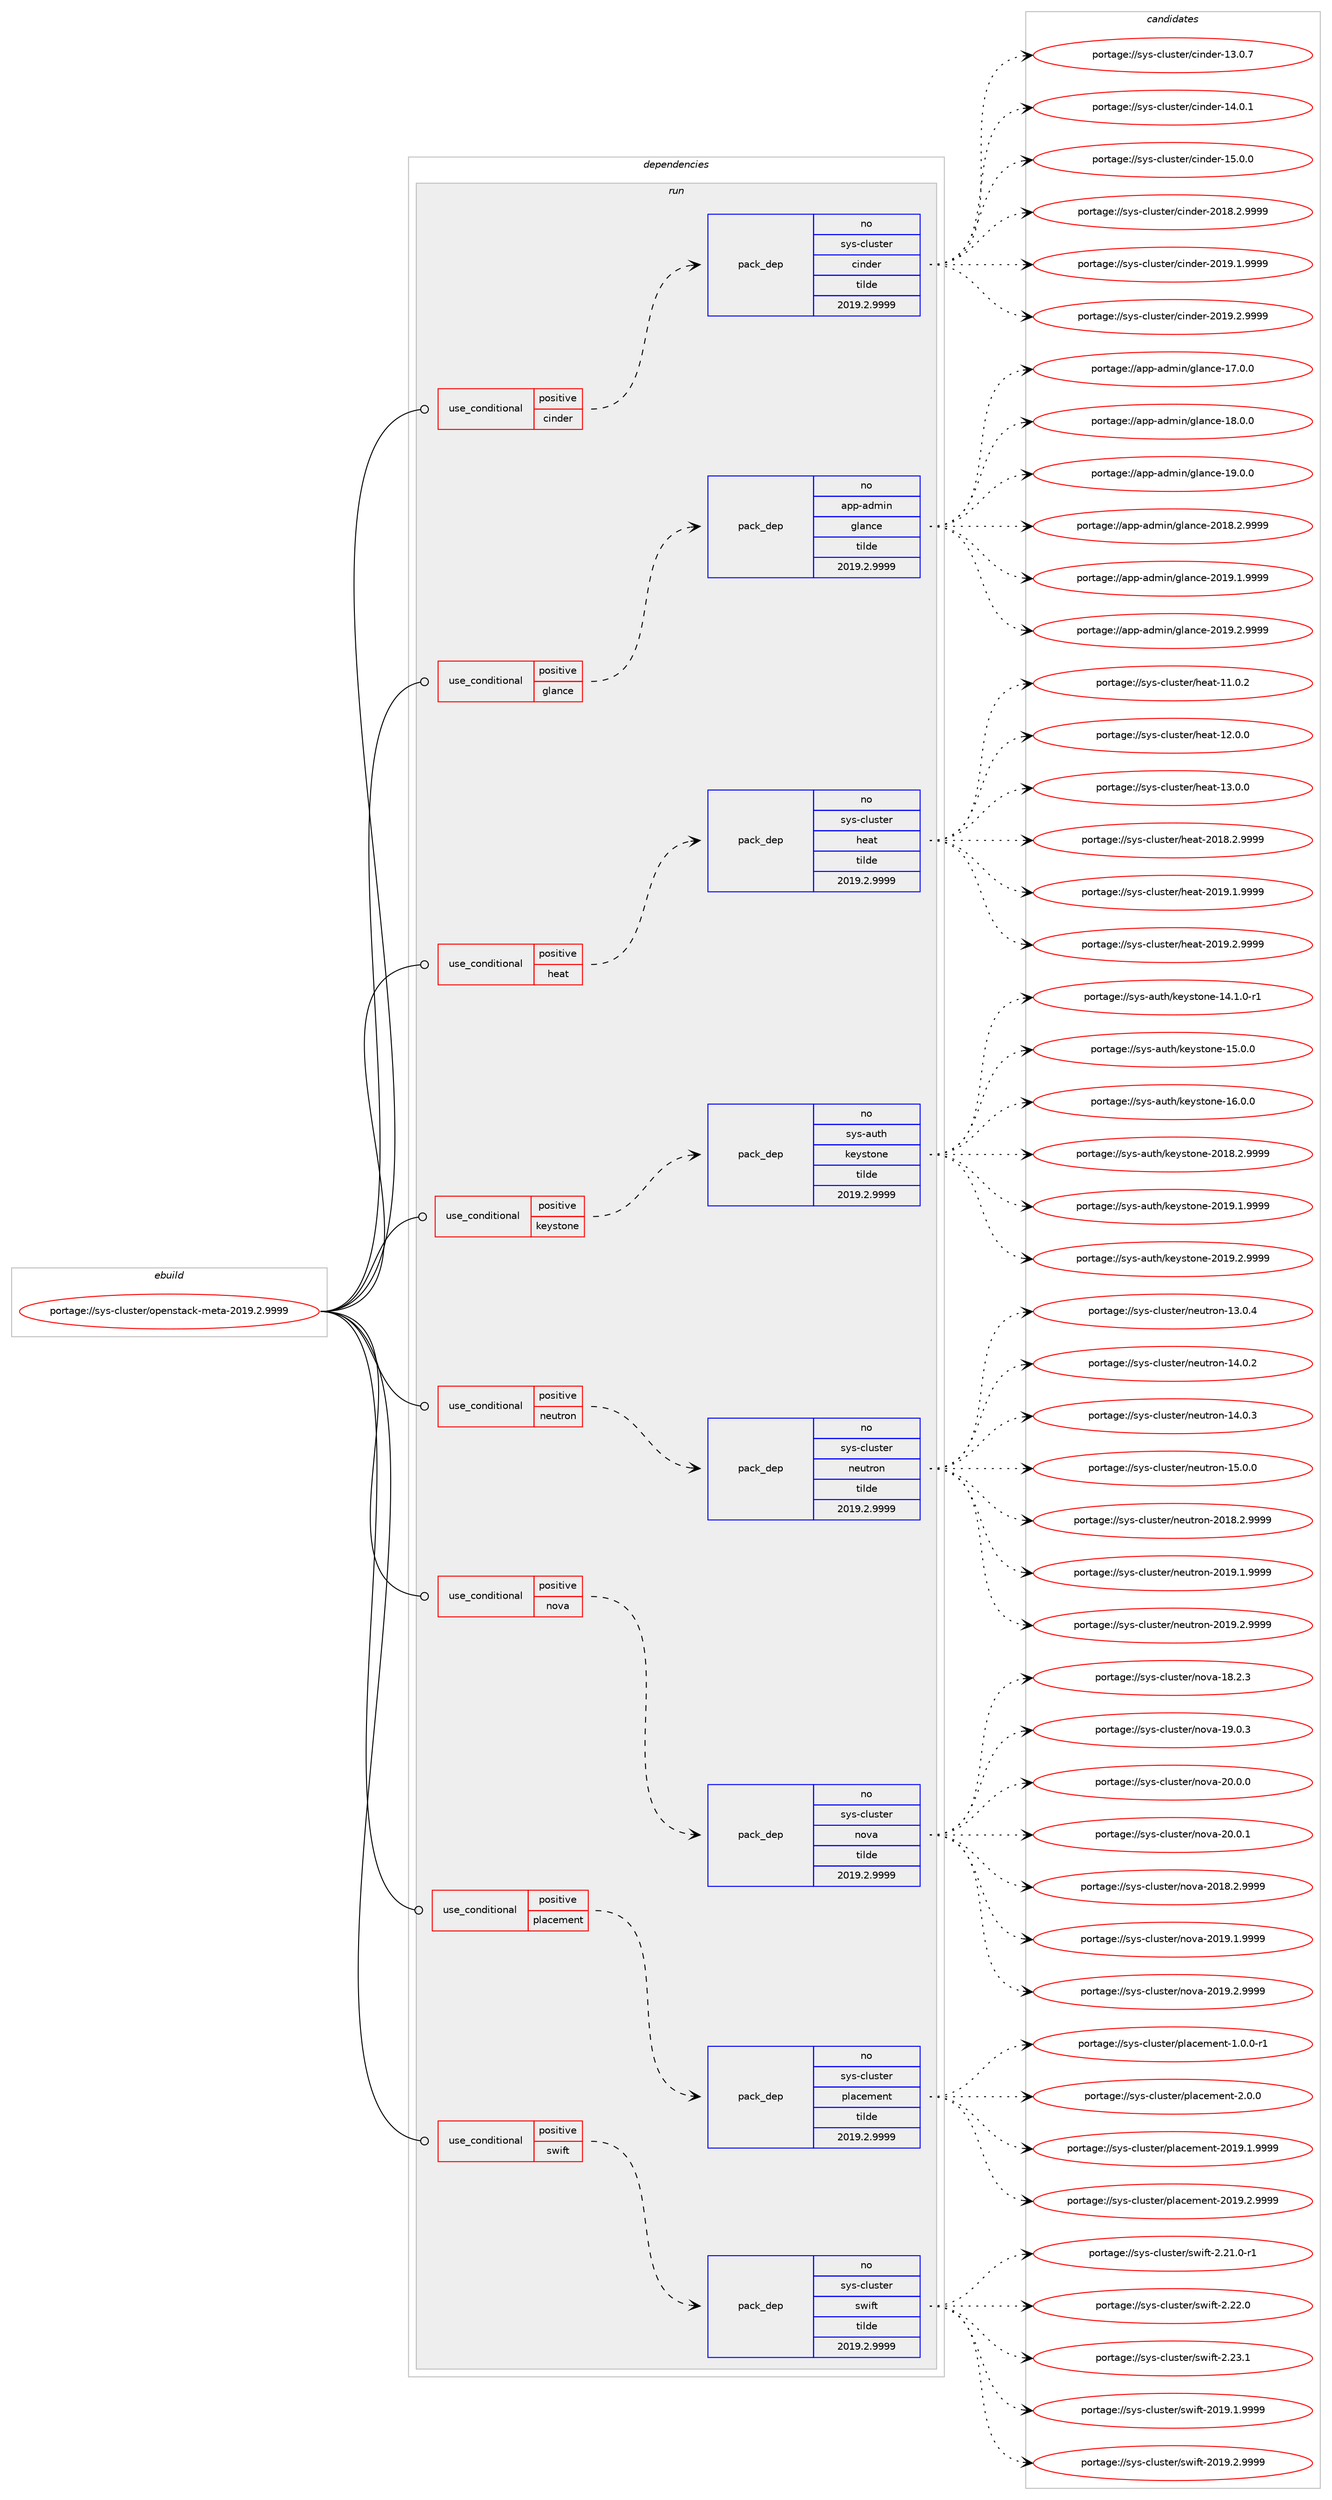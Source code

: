 digraph prolog {

# *************
# Graph options
# *************

newrank=true;
concentrate=true;
compound=true;
graph [rankdir=LR,fontname=Helvetica,fontsize=10,ranksep=1.5];#, ranksep=2.5, nodesep=0.2];
edge  [arrowhead=vee];
node  [fontname=Helvetica,fontsize=10];

# **********
# The ebuild
# **********

subgraph cluster_leftcol {
color=gray;
rank=same;
label=<<i>ebuild</i>>;
id [label="portage://sys-cluster/openstack-meta-2019.2.9999", color=red, width=4, href="../sys-cluster/openstack-meta-2019.2.9999.svg"];
}

# ****************
# The dependencies
# ****************

subgraph cluster_midcol {
color=gray;
label=<<i>dependencies</i>>;
subgraph cluster_compile {
fillcolor="#eeeeee";
style=filled;
label=<<i>compile</i>>;
}
subgraph cluster_compileandrun {
fillcolor="#eeeeee";
style=filled;
label=<<i>compile and run</i>>;
}
subgraph cluster_run {
fillcolor="#eeeeee";
style=filled;
label=<<i>run</i>>;
subgraph cond101885 {
dependency420529 [label=<<TABLE BORDER="0" CELLBORDER="1" CELLSPACING="0" CELLPADDING="4"><TR><TD ROWSPAN="3" CELLPADDING="10">use_conditional</TD></TR><TR><TD>positive</TD></TR><TR><TD>cinder</TD></TR></TABLE>>, shape=none, color=red];
subgraph pack311629 {
dependency420530 [label=<<TABLE BORDER="0" CELLBORDER="1" CELLSPACING="0" CELLPADDING="4" WIDTH="220"><TR><TD ROWSPAN="6" CELLPADDING="30">pack_dep</TD></TR><TR><TD WIDTH="110">no</TD></TR><TR><TD>sys-cluster</TD></TR><TR><TD>cinder</TD></TR><TR><TD>tilde</TD></TR><TR><TD>2019.2.9999</TD></TR></TABLE>>, shape=none, color=blue];
}
dependency420529:e -> dependency420530:w [weight=20,style="dashed",arrowhead="vee"];
}
id:e -> dependency420529:w [weight=20,style="solid",arrowhead="odot"];
subgraph cond101886 {
dependency420531 [label=<<TABLE BORDER="0" CELLBORDER="1" CELLSPACING="0" CELLPADDING="4"><TR><TD ROWSPAN="3" CELLPADDING="10">use_conditional</TD></TR><TR><TD>positive</TD></TR><TR><TD>glance</TD></TR></TABLE>>, shape=none, color=red];
subgraph pack311630 {
dependency420532 [label=<<TABLE BORDER="0" CELLBORDER="1" CELLSPACING="0" CELLPADDING="4" WIDTH="220"><TR><TD ROWSPAN="6" CELLPADDING="30">pack_dep</TD></TR><TR><TD WIDTH="110">no</TD></TR><TR><TD>app-admin</TD></TR><TR><TD>glance</TD></TR><TR><TD>tilde</TD></TR><TR><TD>2019.2.9999</TD></TR></TABLE>>, shape=none, color=blue];
}
dependency420531:e -> dependency420532:w [weight=20,style="dashed",arrowhead="vee"];
}
id:e -> dependency420531:w [weight=20,style="solid",arrowhead="odot"];
subgraph cond101887 {
dependency420533 [label=<<TABLE BORDER="0" CELLBORDER="1" CELLSPACING="0" CELLPADDING="4"><TR><TD ROWSPAN="3" CELLPADDING="10">use_conditional</TD></TR><TR><TD>positive</TD></TR><TR><TD>heat</TD></TR></TABLE>>, shape=none, color=red];
subgraph pack311631 {
dependency420534 [label=<<TABLE BORDER="0" CELLBORDER="1" CELLSPACING="0" CELLPADDING="4" WIDTH="220"><TR><TD ROWSPAN="6" CELLPADDING="30">pack_dep</TD></TR><TR><TD WIDTH="110">no</TD></TR><TR><TD>sys-cluster</TD></TR><TR><TD>heat</TD></TR><TR><TD>tilde</TD></TR><TR><TD>2019.2.9999</TD></TR></TABLE>>, shape=none, color=blue];
}
dependency420533:e -> dependency420534:w [weight=20,style="dashed",arrowhead="vee"];
}
id:e -> dependency420533:w [weight=20,style="solid",arrowhead="odot"];
subgraph cond101888 {
dependency420535 [label=<<TABLE BORDER="0" CELLBORDER="1" CELLSPACING="0" CELLPADDING="4"><TR><TD ROWSPAN="3" CELLPADDING="10">use_conditional</TD></TR><TR><TD>positive</TD></TR><TR><TD>keystone</TD></TR></TABLE>>, shape=none, color=red];
subgraph pack311632 {
dependency420536 [label=<<TABLE BORDER="0" CELLBORDER="1" CELLSPACING="0" CELLPADDING="4" WIDTH="220"><TR><TD ROWSPAN="6" CELLPADDING="30">pack_dep</TD></TR><TR><TD WIDTH="110">no</TD></TR><TR><TD>sys-auth</TD></TR><TR><TD>keystone</TD></TR><TR><TD>tilde</TD></TR><TR><TD>2019.2.9999</TD></TR></TABLE>>, shape=none, color=blue];
}
dependency420535:e -> dependency420536:w [weight=20,style="dashed",arrowhead="vee"];
}
id:e -> dependency420535:w [weight=20,style="solid",arrowhead="odot"];
subgraph cond101889 {
dependency420537 [label=<<TABLE BORDER="0" CELLBORDER="1" CELLSPACING="0" CELLPADDING="4"><TR><TD ROWSPAN="3" CELLPADDING="10">use_conditional</TD></TR><TR><TD>positive</TD></TR><TR><TD>neutron</TD></TR></TABLE>>, shape=none, color=red];
subgraph pack311633 {
dependency420538 [label=<<TABLE BORDER="0" CELLBORDER="1" CELLSPACING="0" CELLPADDING="4" WIDTH="220"><TR><TD ROWSPAN="6" CELLPADDING="30">pack_dep</TD></TR><TR><TD WIDTH="110">no</TD></TR><TR><TD>sys-cluster</TD></TR><TR><TD>neutron</TD></TR><TR><TD>tilde</TD></TR><TR><TD>2019.2.9999</TD></TR></TABLE>>, shape=none, color=blue];
}
dependency420537:e -> dependency420538:w [weight=20,style="dashed",arrowhead="vee"];
}
id:e -> dependency420537:w [weight=20,style="solid",arrowhead="odot"];
subgraph cond101890 {
dependency420539 [label=<<TABLE BORDER="0" CELLBORDER="1" CELLSPACING="0" CELLPADDING="4"><TR><TD ROWSPAN="3" CELLPADDING="10">use_conditional</TD></TR><TR><TD>positive</TD></TR><TR><TD>nova</TD></TR></TABLE>>, shape=none, color=red];
subgraph pack311634 {
dependency420540 [label=<<TABLE BORDER="0" CELLBORDER="1" CELLSPACING="0" CELLPADDING="4" WIDTH="220"><TR><TD ROWSPAN="6" CELLPADDING="30">pack_dep</TD></TR><TR><TD WIDTH="110">no</TD></TR><TR><TD>sys-cluster</TD></TR><TR><TD>nova</TD></TR><TR><TD>tilde</TD></TR><TR><TD>2019.2.9999</TD></TR></TABLE>>, shape=none, color=blue];
}
dependency420539:e -> dependency420540:w [weight=20,style="dashed",arrowhead="vee"];
}
id:e -> dependency420539:w [weight=20,style="solid",arrowhead="odot"];
subgraph cond101891 {
dependency420541 [label=<<TABLE BORDER="0" CELLBORDER="1" CELLSPACING="0" CELLPADDING="4"><TR><TD ROWSPAN="3" CELLPADDING="10">use_conditional</TD></TR><TR><TD>positive</TD></TR><TR><TD>placement</TD></TR></TABLE>>, shape=none, color=red];
subgraph pack311635 {
dependency420542 [label=<<TABLE BORDER="0" CELLBORDER="1" CELLSPACING="0" CELLPADDING="4" WIDTH="220"><TR><TD ROWSPAN="6" CELLPADDING="30">pack_dep</TD></TR><TR><TD WIDTH="110">no</TD></TR><TR><TD>sys-cluster</TD></TR><TR><TD>placement</TD></TR><TR><TD>tilde</TD></TR><TR><TD>2019.2.9999</TD></TR></TABLE>>, shape=none, color=blue];
}
dependency420541:e -> dependency420542:w [weight=20,style="dashed",arrowhead="vee"];
}
id:e -> dependency420541:w [weight=20,style="solid",arrowhead="odot"];
subgraph cond101892 {
dependency420543 [label=<<TABLE BORDER="0" CELLBORDER="1" CELLSPACING="0" CELLPADDING="4"><TR><TD ROWSPAN="3" CELLPADDING="10">use_conditional</TD></TR><TR><TD>positive</TD></TR><TR><TD>swift</TD></TR></TABLE>>, shape=none, color=red];
subgraph pack311636 {
dependency420544 [label=<<TABLE BORDER="0" CELLBORDER="1" CELLSPACING="0" CELLPADDING="4" WIDTH="220"><TR><TD ROWSPAN="6" CELLPADDING="30">pack_dep</TD></TR><TR><TD WIDTH="110">no</TD></TR><TR><TD>sys-cluster</TD></TR><TR><TD>swift</TD></TR><TR><TD>tilde</TD></TR><TR><TD>2019.2.9999</TD></TR></TABLE>>, shape=none, color=blue];
}
dependency420543:e -> dependency420544:w [weight=20,style="dashed",arrowhead="vee"];
}
id:e -> dependency420543:w [weight=20,style="solid",arrowhead="odot"];
}
}

# **************
# The candidates
# **************

subgraph cluster_choices {
rank=same;
color=gray;
label=<<i>candidates</i>>;

subgraph choice311629 {
color=black;
nodesep=1;
choiceportage1151211154599108117115116101114479910511010010111445495146484655 [label="portage://sys-cluster/cinder-13.0.7", color=red, width=4,href="../sys-cluster/cinder-13.0.7.svg"];
choiceportage1151211154599108117115116101114479910511010010111445495246484649 [label="portage://sys-cluster/cinder-14.0.1", color=red, width=4,href="../sys-cluster/cinder-14.0.1.svg"];
choiceportage1151211154599108117115116101114479910511010010111445495346484648 [label="portage://sys-cluster/cinder-15.0.0", color=red, width=4,href="../sys-cluster/cinder-15.0.0.svg"];
choiceportage11512111545991081171151161011144799105110100101114455048495646504657575757 [label="portage://sys-cluster/cinder-2018.2.9999", color=red, width=4,href="../sys-cluster/cinder-2018.2.9999.svg"];
choiceportage11512111545991081171151161011144799105110100101114455048495746494657575757 [label="portage://sys-cluster/cinder-2019.1.9999", color=red, width=4,href="../sys-cluster/cinder-2019.1.9999.svg"];
choiceportage11512111545991081171151161011144799105110100101114455048495746504657575757 [label="portage://sys-cluster/cinder-2019.2.9999", color=red, width=4,href="../sys-cluster/cinder-2019.2.9999.svg"];
dependency420530:e -> choiceportage1151211154599108117115116101114479910511010010111445495146484655:w [style=dotted,weight="100"];
dependency420530:e -> choiceportage1151211154599108117115116101114479910511010010111445495246484649:w [style=dotted,weight="100"];
dependency420530:e -> choiceportage1151211154599108117115116101114479910511010010111445495346484648:w [style=dotted,weight="100"];
dependency420530:e -> choiceportage11512111545991081171151161011144799105110100101114455048495646504657575757:w [style=dotted,weight="100"];
dependency420530:e -> choiceportage11512111545991081171151161011144799105110100101114455048495746494657575757:w [style=dotted,weight="100"];
dependency420530:e -> choiceportage11512111545991081171151161011144799105110100101114455048495746504657575757:w [style=dotted,weight="100"];
}
subgraph choice311630 {
color=black;
nodesep=1;
choiceportage97112112459710010910511047103108971109910145495546484648 [label="portage://app-admin/glance-17.0.0", color=red, width=4,href="../app-admin/glance-17.0.0.svg"];
choiceportage97112112459710010910511047103108971109910145495646484648 [label="portage://app-admin/glance-18.0.0", color=red, width=4,href="../app-admin/glance-18.0.0.svg"];
choiceportage97112112459710010910511047103108971109910145495746484648 [label="portage://app-admin/glance-19.0.0", color=red, width=4,href="../app-admin/glance-19.0.0.svg"];
choiceportage971121124597100109105110471031089711099101455048495646504657575757 [label="portage://app-admin/glance-2018.2.9999", color=red, width=4,href="../app-admin/glance-2018.2.9999.svg"];
choiceportage971121124597100109105110471031089711099101455048495746494657575757 [label="portage://app-admin/glance-2019.1.9999", color=red, width=4,href="../app-admin/glance-2019.1.9999.svg"];
choiceportage971121124597100109105110471031089711099101455048495746504657575757 [label="portage://app-admin/glance-2019.2.9999", color=red, width=4,href="../app-admin/glance-2019.2.9999.svg"];
dependency420532:e -> choiceportage97112112459710010910511047103108971109910145495546484648:w [style=dotted,weight="100"];
dependency420532:e -> choiceportage97112112459710010910511047103108971109910145495646484648:w [style=dotted,weight="100"];
dependency420532:e -> choiceportage97112112459710010910511047103108971109910145495746484648:w [style=dotted,weight="100"];
dependency420532:e -> choiceportage971121124597100109105110471031089711099101455048495646504657575757:w [style=dotted,weight="100"];
dependency420532:e -> choiceportage971121124597100109105110471031089711099101455048495746494657575757:w [style=dotted,weight="100"];
dependency420532:e -> choiceportage971121124597100109105110471031089711099101455048495746504657575757:w [style=dotted,weight="100"];
}
subgraph choice311631 {
color=black;
nodesep=1;
choiceportage1151211154599108117115116101114471041019711645494946484650 [label="portage://sys-cluster/heat-11.0.2", color=red, width=4,href="../sys-cluster/heat-11.0.2.svg"];
choiceportage1151211154599108117115116101114471041019711645495046484648 [label="portage://sys-cluster/heat-12.0.0", color=red, width=4,href="../sys-cluster/heat-12.0.0.svg"];
choiceportage1151211154599108117115116101114471041019711645495146484648 [label="portage://sys-cluster/heat-13.0.0", color=red, width=4,href="../sys-cluster/heat-13.0.0.svg"];
choiceportage11512111545991081171151161011144710410197116455048495646504657575757 [label="portage://sys-cluster/heat-2018.2.9999", color=red, width=4,href="../sys-cluster/heat-2018.2.9999.svg"];
choiceportage11512111545991081171151161011144710410197116455048495746494657575757 [label="portage://sys-cluster/heat-2019.1.9999", color=red, width=4,href="../sys-cluster/heat-2019.1.9999.svg"];
choiceportage11512111545991081171151161011144710410197116455048495746504657575757 [label="portage://sys-cluster/heat-2019.2.9999", color=red, width=4,href="../sys-cluster/heat-2019.2.9999.svg"];
dependency420534:e -> choiceportage1151211154599108117115116101114471041019711645494946484650:w [style=dotted,weight="100"];
dependency420534:e -> choiceportage1151211154599108117115116101114471041019711645495046484648:w [style=dotted,weight="100"];
dependency420534:e -> choiceportage1151211154599108117115116101114471041019711645495146484648:w [style=dotted,weight="100"];
dependency420534:e -> choiceportage11512111545991081171151161011144710410197116455048495646504657575757:w [style=dotted,weight="100"];
dependency420534:e -> choiceportage11512111545991081171151161011144710410197116455048495746494657575757:w [style=dotted,weight="100"];
dependency420534:e -> choiceportage11512111545991081171151161011144710410197116455048495746504657575757:w [style=dotted,weight="100"];
}
subgraph choice311632 {
color=black;
nodesep=1;
choiceportage115121115459711711610447107101121115116111110101454952464946484511449 [label="portage://sys-auth/keystone-14.1.0-r1", color=red, width=4,href="../sys-auth/keystone-14.1.0-r1.svg"];
choiceportage11512111545971171161044710710112111511611111010145495346484648 [label="portage://sys-auth/keystone-15.0.0", color=red, width=4,href="../sys-auth/keystone-15.0.0.svg"];
choiceportage11512111545971171161044710710112111511611111010145495446484648 [label="portage://sys-auth/keystone-16.0.0", color=red, width=4,href="../sys-auth/keystone-16.0.0.svg"];
choiceportage115121115459711711610447107101121115116111110101455048495646504657575757 [label="portage://sys-auth/keystone-2018.2.9999", color=red, width=4,href="../sys-auth/keystone-2018.2.9999.svg"];
choiceportage115121115459711711610447107101121115116111110101455048495746494657575757 [label="portage://sys-auth/keystone-2019.1.9999", color=red, width=4,href="../sys-auth/keystone-2019.1.9999.svg"];
choiceportage115121115459711711610447107101121115116111110101455048495746504657575757 [label="portage://sys-auth/keystone-2019.2.9999", color=red, width=4,href="../sys-auth/keystone-2019.2.9999.svg"];
dependency420536:e -> choiceportage115121115459711711610447107101121115116111110101454952464946484511449:w [style=dotted,weight="100"];
dependency420536:e -> choiceportage11512111545971171161044710710112111511611111010145495346484648:w [style=dotted,weight="100"];
dependency420536:e -> choiceportage11512111545971171161044710710112111511611111010145495446484648:w [style=dotted,weight="100"];
dependency420536:e -> choiceportage115121115459711711610447107101121115116111110101455048495646504657575757:w [style=dotted,weight="100"];
dependency420536:e -> choiceportage115121115459711711610447107101121115116111110101455048495746494657575757:w [style=dotted,weight="100"];
dependency420536:e -> choiceportage115121115459711711610447107101121115116111110101455048495746504657575757:w [style=dotted,weight="100"];
}
subgraph choice311633 {
color=black;
nodesep=1;
choiceportage11512111545991081171151161011144711010111711611411111045495146484652 [label="portage://sys-cluster/neutron-13.0.4", color=red, width=4,href="../sys-cluster/neutron-13.0.4.svg"];
choiceportage11512111545991081171151161011144711010111711611411111045495246484650 [label="portage://sys-cluster/neutron-14.0.2", color=red, width=4,href="../sys-cluster/neutron-14.0.2.svg"];
choiceportage11512111545991081171151161011144711010111711611411111045495246484651 [label="portage://sys-cluster/neutron-14.0.3", color=red, width=4,href="../sys-cluster/neutron-14.0.3.svg"];
choiceportage11512111545991081171151161011144711010111711611411111045495346484648 [label="portage://sys-cluster/neutron-15.0.0", color=red, width=4,href="../sys-cluster/neutron-15.0.0.svg"];
choiceportage115121115459910811711511610111447110101117116114111110455048495646504657575757 [label="portage://sys-cluster/neutron-2018.2.9999", color=red, width=4,href="../sys-cluster/neutron-2018.2.9999.svg"];
choiceportage115121115459910811711511610111447110101117116114111110455048495746494657575757 [label="portage://sys-cluster/neutron-2019.1.9999", color=red, width=4,href="../sys-cluster/neutron-2019.1.9999.svg"];
choiceportage115121115459910811711511610111447110101117116114111110455048495746504657575757 [label="portage://sys-cluster/neutron-2019.2.9999", color=red, width=4,href="../sys-cluster/neutron-2019.2.9999.svg"];
dependency420538:e -> choiceportage11512111545991081171151161011144711010111711611411111045495146484652:w [style=dotted,weight="100"];
dependency420538:e -> choiceportage11512111545991081171151161011144711010111711611411111045495246484650:w [style=dotted,weight="100"];
dependency420538:e -> choiceportage11512111545991081171151161011144711010111711611411111045495246484651:w [style=dotted,weight="100"];
dependency420538:e -> choiceportage11512111545991081171151161011144711010111711611411111045495346484648:w [style=dotted,weight="100"];
dependency420538:e -> choiceportage115121115459910811711511610111447110101117116114111110455048495646504657575757:w [style=dotted,weight="100"];
dependency420538:e -> choiceportage115121115459910811711511610111447110101117116114111110455048495746494657575757:w [style=dotted,weight="100"];
dependency420538:e -> choiceportage115121115459910811711511610111447110101117116114111110455048495746504657575757:w [style=dotted,weight="100"];
}
subgraph choice311634 {
color=black;
nodesep=1;
choiceportage1151211154599108117115116101114471101111189745495646504651 [label="portage://sys-cluster/nova-18.2.3", color=red, width=4,href="../sys-cluster/nova-18.2.3.svg"];
choiceportage1151211154599108117115116101114471101111189745495746484651 [label="portage://sys-cluster/nova-19.0.3", color=red, width=4,href="../sys-cluster/nova-19.0.3.svg"];
choiceportage1151211154599108117115116101114471101111189745504846484648 [label="portage://sys-cluster/nova-20.0.0", color=red, width=4,href="../sys-cluster/nova-20.0.0.svg"];
choiceportage1151211154599108117115116101114471101111189745504846484649 [label="portage://sys-cluster/nova-20.0.1", color=red, width=4,href="../sys-cluster/nova-20.0.1.svg"];
choiceportage11512111545991081171151161011144711011111897455048495646504657575757 [label="portage://sys-cluster/nova-2018.2.9999", color=red, width=4,href="../sys-cluster/nova-2018.2.9999.svg"];
choiceportage11512111545991081171151161011144711011111897455048495746494657575757 [label="portage://sys-cluster/nova-2019.1.9999", color=red, width=4,href="../sys-cluster/nova-2019.1.9999.svg"];
choiceportage11512111545991081171151161011144711011111897455048495746504657575757 [label="portage://sys-cluster/nova-2019.2.9999", color=red, width=4,href="../sys-cluster/nova-2019.2.9999.svg"];
dependency420540:e -> choiceportage1151211154599108117115116101114471101111189745495646504651:w [style=dotted,weight="100"];
dependency420540:e -> choiceportage1151211154599108117115116101114471101111189745495746484651:w [style=dotted,weight="100"];
dependency420540:e -> choiceportage1151211154599108117115116101114471101111189745504846484648:w [style=dotted,weight="100"];
dependency420540:e -> choiceportage1151211154599108117115116101114471101111189745504846484649:w [style=dotted,weight="100"];
dependency420540:e -> choiceportage11512111545991081171151161011144711011111897455048495646504657575757:w [style=dotted,weight="100"];
dependency420540:e -> choiceportage11512111545991081171151161011144711011111897455048495746494657575757:w [style=dotted,weight="100"];
dependency420540:e -> choiceportage11512111545991081171151161011144711011111897455048495746504657575757:w [style=dotted,weight="100"];
}
subgraph choice311635 {
color=black;
nodesep=1;
choiceportage11512111545991081171151161011144711210897991011091011101164549464846484511449 [label="portage://sys-cluster/placement-1.0.0-r1", color=red, width=4,href="../sys-cluster/placement-1.0.0-r1.svg"];
choiceportage1151211154599108117115116101114471121089799101109101110116455046484648 [label="portage://sys-cluster/placement-2.0.0", color=red, width=4,href="../sys-cluster/placement-2.0.0.svg"];
choiceportage1151211154599108117115116101114471121089799101109101110116455048495746494657575757 [label="portage://sys-cluster/placement-2019.1.9999", color=red, width=4,href="../sys-cluster/placement-2019.1.9999.svg"];
choiceportage1151211154599108117115116101114471121089799101109101110116455048495746504657575757 [label="portage://sys-cluster/placement-2019.2.9999", color=red, width=4,href="../sys-cluster/placement-2019.2.9999.svg"];
dependency420542:e -> choiceportage11512111545991081171151161011144711210897991011091011101164549464846484511449:w [style=dotted,weight="100"];
dependency420542:e -> choiceportage1151211154599108117115116101114471121089799101109101110116455046484648:w [style=dotted,weight="100"];
dependency420542:e -> choiceportage1151211154599108117115116101114471121089799101109101110116455048495746494657575757:w [style=dotted,weight="100"];
dependency420542:e -> choiceportage1151211154599108117115116101114471121089799101109101110116455048495746504657575757:w [style=dotted,weight="100"];
}
subgraph choice311636 {
color=black;
nodesep=1;
choiceportage115121115459910811711511610111447115119105102116455046504946484511449 [label="portage://sys-cluster/swift-2.21.0-r1", color=red, width=4,href="../sys-cluster/swift-2.21.0-r1.svg"];
choiceportage11512111545991081171151161011144711511910510211645504650504648 [label="portage://sys-cluster/swift-2.22.0", color=red, width=4,href="../sys-cluster/swift-2.22.0.svg"];
choiceportage11512111545991081171151161011144711511910510211645504650514649 [label="portage://sys-cluster/swift-2.23.1", color=red, width=4,href="../sys-cluster/swift-2.23.1.svg"];
choiceportage115121115459910811711511610111447115119105102116455048495746494657575757 [label="portage://sys-cluster/swift-2019.1.9999", color=red, width=4,href="../sys-cluster/swift-2019.1.9999.svg"];
choiceportage115121115459910811711511610111447115119105102116455048495746504657575757 [label="portage://sys-cluster/swift-2019.2.9999", color=red, width=4,href="../sys-cluster/swift-2019.2.9999.svg"];
dependency420544:e -> choiceportage115121115459910811711511610111447115119105102116455046504946484511449:w [style=dotted,weight="100"];
dependency420544:e -> choiceportage11512111545991081171151161011144711511910510211645504650504648:w [style=dotted,weight="100"];
dependency420544:e -> choiceportage11512111545991081171151161011144711511910510211645504650514649:w [style=dotted,weight="100"];
dependency420544:e -> choiceportage115121115459910811711511610111447115119105102116455048495746494657575757:w [style=dotted,weight="100"];
dependency420544:e -> choiceportage115121115459910811711511610111447115119105102116455048495746504657575757:w [style=dotted,weight="100"];
}
}

}
